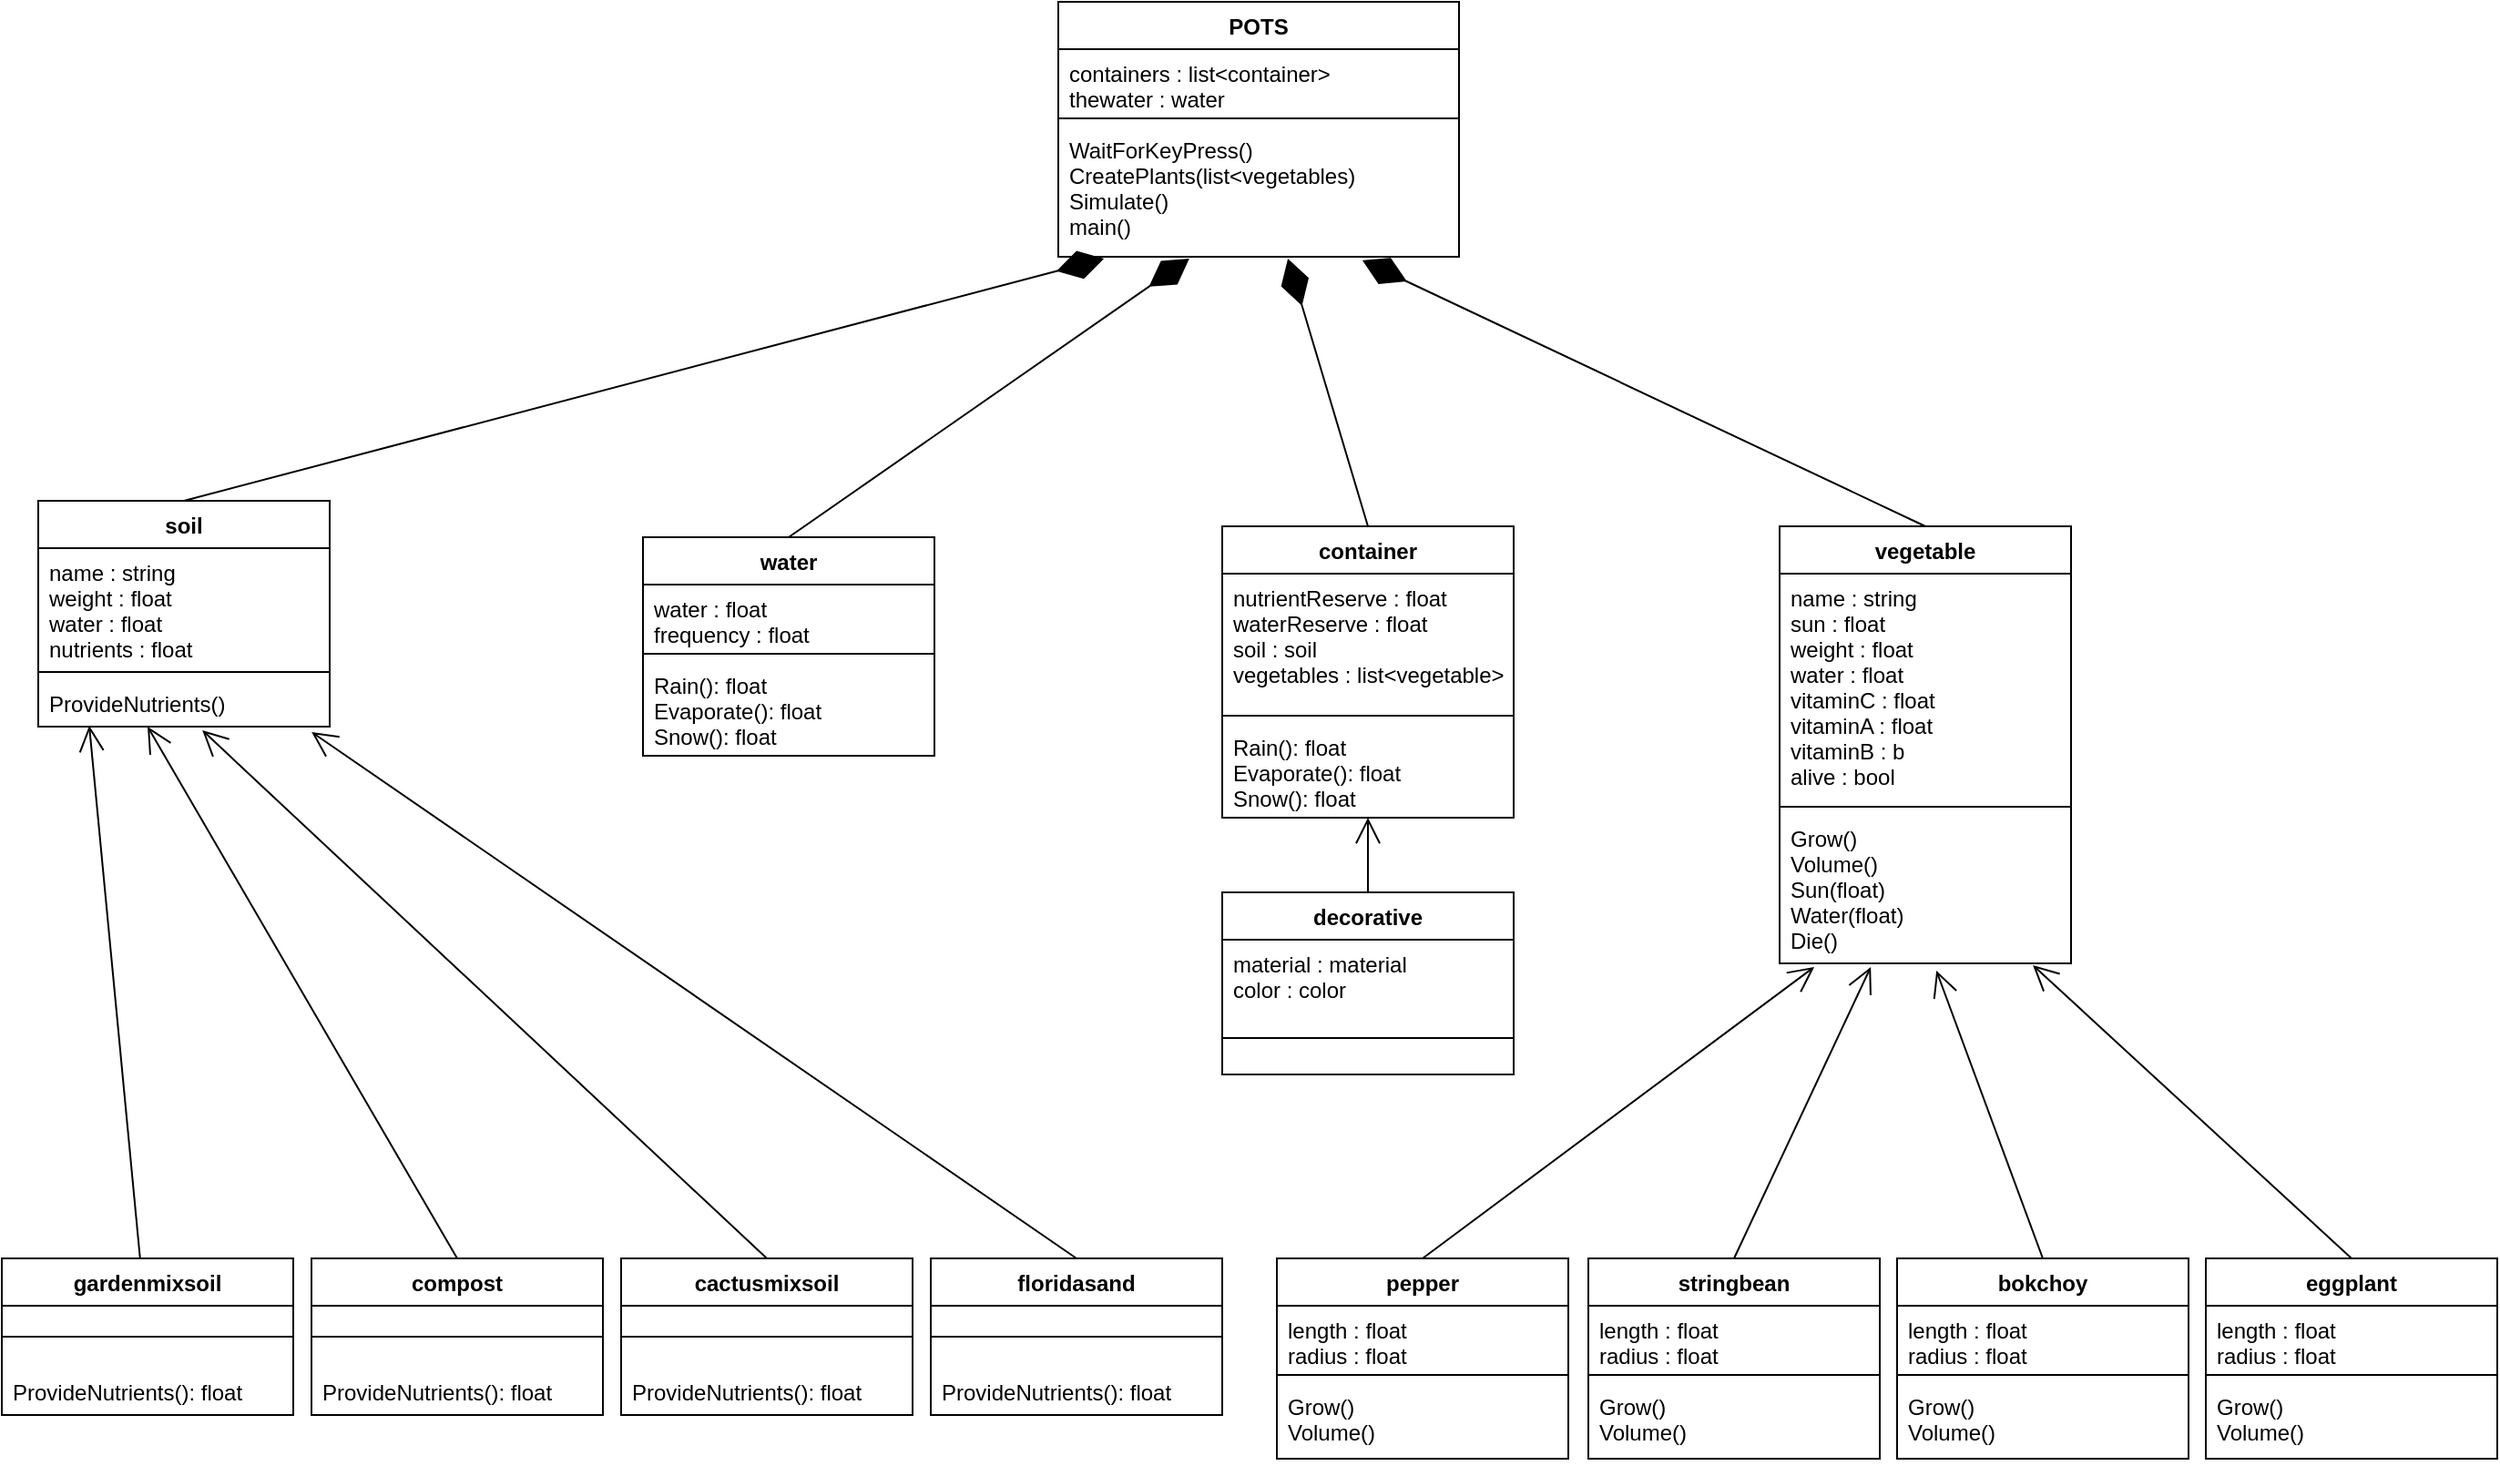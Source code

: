 <mxfile pages="1" version="11.2.8" type="device"><diagram id="ASBtPDrN3E8dSq7yWQyX" name="Page-1"><mxGraphModel dx="1408" dy="699" grid="1" gridSize="10" guides="1" tooltips="1" connect="1" arrows="1" fold="1" page="1" pageScale="1" pageWidth="1400" pageHeight="850" math="0" shadow="0"><root><mxCell id="0"/><mxCell id="1" parent="0"/><mxCell id="rYNIjWuXqo6Ut-sHmU1k-1" value="soil" style="swimlane;fontStyle=1;align=center;verticalAlign=top;childLayout=stackLayout;horizontal=1;startSize=26;horizontalStack=0;resizeParent=1;resizeParentMax=0;resizeLast=0;collapsible=1;marginBottom=0;" vertex="1" parent="1"><mxGeometry x="30" y="294" width="160" height="124" as="geometry"/></mxCell><mxCell id="rYNIjWuXqo6Ut-sHmU1k-2" value="name : string&#10;weight : float&#10;water : float&#10;nutrients : float&#10;" style="text;strokeColor=none;fillColor=none;align=left;verticalAlign=top;spacingLeft=4;spacingRight=4;overflow=hidden;rotatable=0;points=[[0,0.5],[1,0.5]];portConstraint=eastwest;" vertex="1" parent="rYNIjWuXqo6Ut-sHmU1k-1"><mxGeometry y="26" width="160" height="64" as="geometry"/></mxCell><mxCell id="rYNIjWuXqo6Ut-sHmU1k-3" value="" style="line;strokeWidth=1;fillColor=none;align=left;verticalAlign=middle;spacingTop=-1;spacingLeft=3;spacingRight=3;rotatable=0;labelPosition=right;points=[];portConstraint=eastwest;" vertex="1" parent="rYNIjWuXqo6Ut-sHmU1k-1"><mxGeometry y="90" width="160" height="8" as="geometry"/></mxCell><mxCell id="rYNIjWuXqo6Ut-sHmU1k-4" value="ProvideNutrients()" style="text;strokeColor=none;fillColor=none;align=left;verticalAlign=top;spacingLeft=4;spacingRight=4;overflow=hidden;rotatable=0;points=[[0,0.5],[1,0.5]];portConstraint=eastwest;" vertex="1" parent="rYNIjWuXqo6Ut-sHmU1k-1"><mxGeometry y="98" width="160" height="26" as="geometry"/></mxCell><mxCell id="rYNIjWuXqo6Ut-sHmU1k-5" value="vegetable" style="swimlane;fontStyle=1;align=center;verticalAlign=top;childLayout=stackLayout;horizontal=1;startSize=26;horizontalStack=0;resizeParent=1;resizeParentMax=0;resizeLast=0;collapsible=1;marginBottom=0;" vertex="1" parent="1"><mxGeometry x="986" y="308" width="160" height="240" as="geometry"/></mxCell><mxCell id="rYNIjWuXqo6Ut-sHmU1k-6" value="name : string&#10;sun : float&#10;weight : float&#10;water : float&#10;vitaminC : float&#10;vitaminA : float&#10;vitaminB : b&#10;alive : bool" style="text;strokeColor=none;fillColor=none;align=left;verticalAlign=top;spacingLeft=4;spacingRight=4;overflow=hidden;rotatable=0;points=[[0,0.5],[1,0.5]];portConstraint=eastwest;" vertex="1" parent="rYNIjWuXqo6Ut-sHmU1k-5"><mxGeometry y="26" width="160" height="124" as="geometry"/></mxCell><mxCell id="rYNIjWuXqo6Ut-sHmU1k-7" value="" style="line;strokeWidth=1;fillColor=none;align=left;verticalAlign=middle;spacingTop=-1;spacingLeft=3;spacingRight=3;rotatable=0;labelPosition=right;points=[];portConstraint=eastwest;" vertex="1" parent="rYNIjWuXqo6Ut-sHmU1k-5"><mxGeometry y="150" width="160" height="8" as="geometry"/></mxCell><mxCell id="rYNIjWuXqo6Ut-sHmU1k-8" value="Grow()&#10;Volume()&#10;Sun(float)&#10;Water(float)&#10;Die()" style="text;strokeColor=none;fillColor=none;align=left;verticalAlign=top;spacingLeft=4;spacingRight=4;overflow=hidden;rotatable=0;points=[[0,0.5],[1,0.5]];portConstraint=eastwest;" vertex="1" parent="rYNIjWuXqo6Ut-sHmU1k-5"><mxGeometry y="158" width="160" height="82" as="geometry"/></mxCell><mxCell id="rYNIjWuXqo6Ut-sHmU1k-9" value="water" style="swimlane;fontStyle=1;align=center;verticalAlign=top;childLayout=stackLayout;horizontal=1;startSize=26;horizontalStack=0;resizeParent=1;resizeParentMax=0;resizeLast=0;collapsible=1;marginBottom=0;" vertex="1" parent="1"><mxGeometry x="362" y="314" width="160" height="120" as="geometry"/></mxCell><mxCell id="rYNIjWuXqo6Ut-sHmU1k-10" value="water : float&#10;frequency : float&#10;" style="text;strokeColor=none;fillColor=none;align=left;verticalAlign=top;spacingLeft=4;spacingRight=4;overflow=hidden;rotatable=0;points=[[0,0.5],[1,0.5]];portConstraint=eastwest;" vertex="1" parent="rYNIjWuXqo6Ut-sHmU1k-9"><mxGeometry y="26" width="160" height="34" as="geometry"/></mxCell><mxCell id="rYNIjWuXqo6Ut-sHmU1k-11" value="" style="line;strokeWidth=1;fillColor=none;align=left;verticalAlign=middle;spacingTop=-1;spacingLeft=3;spacingRight=3;rotatable=0;labelPosition=right;points=[];portConstraint=eastwest;" vertex="1" parent="rYNIjWuXqo6Ut-sHmU1k-9"><mxGeometry y="60" width="160" height="8" as="geometry"/></mxCell><mxCell id="rYNIjWuXqo6Ut-sHmU1k-12" value="Rain(): float&#10;Evaporate(): float&#10;Snow(): float" style="text;strokeColor=none;fillColor=none;align=left;verticalAlign=top;spacingLeft=4;spacingRight=4;overflow=hidden;rotatable=0;points=[[0,0.5],[1,0.5]];portConstraint=eastwest;" vertex="1" parent="rYNIjWuXqo6Ut-sHmU1k-9"><mxGeometry y="68" width="160" height="52" as="geometry"/></mxCell><mxCell id="rYNIjWuXqo6Ut-sHmU1k-13" value="gardenmixsoil" style="swimlane;fontStyle=1;align=center;verticalAlign=top;childLayout=stackLayout;horizontal=1;startSize=26;horizontalStack=0;resizeParent=1;resizeParentMax=0;resizeLast=0;collapsible=1;marginBottom=0;" vertex="1" parent="1"><mxGeometry x="10" y="710" width="160" height="86" as="geometry"/></mxCell><mxCell id="rYNIjWuXqo6Ut-sHmU1k-15" value="" style="line;strokeWidth=1;fillColor=none;align=left;verticalAlign=middle;spacingTop=-1;spacingLeft=3;spacingRight=3;rotatable=0;labelPosition=right;points=[];portConstraint=eastwest;" vertex="1" parent="rYNIjWuXqo6Ut-sHmU1k-13"><mxGeometry y="26" width="160" height="34" as="geometry"/></mxCell><mxCell id="rYNIjWuXqo6Ut-sHmU1k-16" value="ProvideNutrients(): float" style="text;strokeColor=none;fillColor=none;align=left;verticalAlign=top;spacingLeft=4;spacingRight=4;overflow=hidden;rotatable=0;points=[[0,0.5],[1,0.5]];portConstraint=eastwest;" vertex="1" parent="rYNIjWuXqo6Ut-sHmU1k-13"><mxGeometry y="60" width="160" height="26" as="geometry"/></mxCell><mxCell id="rYNIjWuXqo6Ut-sHmU1k-20" value="" style="endArrow=open;endFill=1;endSize=12;html=1;entryX=0.175;entryY=0.981;entryDx=0;entryDy=0;entryPerimeter=0;" edge="1" parent="1" source="rYNIjWuXqo6Ut-sHmU1k-13" target="rYNIjWuXqo6Ut-sHmU1k-4"><mxGeometry width="160" relative="1" as="geometry"><mxPoint x="222" y="407" as="sourcePoint"/><mxPoint x="300" y="350.5" as="targetPoint"/></mxGeometry></mxCell><mxCell id="rYNIjWuXqo6Ut-sHmU1k-21" value="cactusmixsoil" style="swimlane;fontStyle=1;align=center;verticalAlign=top;childLayout=stackLayout;horizontal=1;startSize=26;horizontalStack=0;resizeParent=1;resizeParentMax=0;resizeLast=0;collapsible=1;marginBottom=0;" vertex="1" parent="1"><mxGeometry x="350" y="710" width="160" height="86" as="geometry"/></mxCell><mxCell id="rYNIjWuXqo6Ut-sHmU1k-23" value="" style="line;strokeWidth=1;fillColor=none;align=left;verticalAlign=middle;spacingTop=-1;spacingLeft=3;spacingRight=3;rotatable=0;labelPosition=right;points=[];portConstraint=eastwest;" vertex="1" parent="rYNIjWuXqo6Ut-sHmU1k-21"><mxGeometry y="26" width="160" height="34" as="geometry"/></mxCell><mxCell id="rYNIjWuXqo6Ut-sHmU1k-24" value="ProvideNutrients(): float" style="text;strokeColor=none;fillColor=none;align=left;verticalAlign=top;spacingLeft=4;spacingRight=4;overflow=hidden;rotatable=0;points=[[0,0.5],[1,0.5]];portConstraint=eastwest;" vertex="1" parent="rYNIjWuXqo6Ut-sHmU1k-21"><mxGeometry y="60" width="160" height="26" as="geometry"/></mxCell><mxCell id="rYNIjWuXqo6Ut-sHmU1k-25" value="" style="endArrow=open;endFill=1;endSize=12;html=1;exitX=0.5;exitY=0;exitDx=0;exitDy=0;entryX=0.563;entryY=1.077;entryDx=0;entryDy=0;entryPerimeter=0;" edge="1" parent="1" source="rYNIjWuXqo6Ut-sHmU1k-21" target="rYNIjWuXqo6Ut-sHmU1k-4"><mxGeometry width="160" relative="1" as="geometry"><mxPoint x="240.1" y="437" as="sourcePoint"/><mxPoint x="220" y="330" as="targetPoint"/></mxGeometry></mxCell><mxCell id="rYNIjWuXqo6Ut-sHmU1k-26" value="compost" style="swimlane;fontStyle=1;align=center;verticalAlign=top;childLayout=stackLayout;horizontal=1;startSize=26;horizontalStack=0;resizeParent=1;resizeParentMax=0;resizeLast=0;collapsible=1;marginBottom=0;" vertex="1" parent="1"><mxGeometry x="180" y="710" width="160" height="86" as="geometry"/></mxCell><mxCell id="rYNIjWuXqo6Ut-sHmU1k-28" value="" style="line;strokeWidth=1;fillColor=none;align=left;verticalAlign=middle;spacingTop=-1;spacingLeft=3;spacingRight=3;rotatable=0;labelPosition=right;points=[];portConstraint=eastwest;" vertex="1" parent="rYNIjWuXqo6Ut-sHmU1k-26"><mxGeometry y="26" width="160" height="34" as="geometry"/></mxCell><mxCell id="rYNIjWuXqo6Ut-sHmU1k-29" value="ProvideNutrients(): float" style="text;strokeColor=none;fillColor=none;align=left;verticalAlign=top;spacingLeft=4;spacingRight=4;overflow=hidden;rotatable=0;points=[[0,0.5],[1,0.5]];portConstraint=eastwest;" vertex="1" parent="rYNIjWuXqo6Ut-sHmU1k-26"><mxGeometry y="60" width="160" height="26" as="geometry"/></mxCell><mxCell id="rYNIjWuXqo6Ut-sHmU1k-30" value="" style="endArrow=open;endFill=1;endSize=12;html=1;exitX=0.5;exitY=0;exitDx=0;exitDy=0;entryX=0.375;entryY=1;entryDx=0;entryDy=0;entryPerimeter=0;" edge="1" parent="1" source="rYNIjWuXqo6Ut-sHmU1k-26" target="rYNIjWuXqo6Ut-sHmU1k-4"><mxGeometry width="160" relative="1" as="geometry"><mxPoint x="394" y="568.5" as="sourcePoint"/><mxPoint x="225" y="349" as="targetPoint"/></mxGeometry></mxCell><mxCell id="rYNIjWuXqo6Ut-sHmU1k-31" value="floridasand" style="swimlane;fontStyle=1;align=center;verticalAlign=top;childLayout=stackLayout;horizontal=1;startSize=26;horizontalStack=0;resizeParent=1;resizeParentMax=0;resizeLast=0;collapsible=1;marginBottom=0;" vertex="1" parent="1"><mxGeometry x="520" y="710" width="160" height="86" as="geometry"/></mxCell><mxCell id="rYNIjWuXqo6Ut-sHmU1k-33" value="" style="line;strokeWidth=1;fillColor=none;align=left;verticalAlign=middle;spacingTop=-1;spacingLeft=3;spacingRight=3;rotatable=0;labelPosition=right;points=[];portConstraint=eastwest;" vertex="1" parent="rYNIjWuXqo6Ut-sHmU1k-31"><mxGeometry y="26" width="160" height="34" as="geometry"/></mxCell><mxCell id="rYNIjWuXqo6Ut-sHmU1k-34" value="ProvideNutrients(): float" style="text;strokeColor=none;fillColor=none;align=left;verticalAlign=top;spacingLeft=4;spacingRight=4;overflow=hidden;rotatable=0;points=[[0,0.5],[1,0.5]];portConstraint=eastwest;" vertex="1" parent="rYNIjWuXqo6Ut-sHmU1k-31"><mxGeometry y="60" width="160" height="26" as="geometry"/></mxCell><mxCell id="rYNIjWuXqo6Ut-sHmU1k-36" value="" style="endArrow=open;endFill=1;endSize=12;html=1;exitX=0.5;exitY=0;exitDx=0;exitDy=0;entryX=0.938;entryY=1.115;entryDx=0;entryDy=0;entryPerimeter=0;" edge="1" parent="1" source="rYNIjWuXqo6Ut-sHmU1k-31" target="rYNIjWuXqo6Ut-sHmU1k-4"><mxGeometry width="160" relative="1" as="geometry"><mxPoint x="520" y="577.5" as="sourcePoint"/><mxPoint x="319.96" y="342.998" as="targetPoint"/></mxGeometry></mxCell><mxCell id="rYNIjWuXqo6Ut-sHmU1k-37" value="stringbean&#10;" style="swimlane;fontStyle=1;align=center;verticalAlign=top;childLayout=stackLayout;horizontal=1;startSize=26;horizontalStack=0;resizeParent=1;resizeParentMax=0;resizeLast=0;collapsible=1;marginBottom=0;" vertex="1" parent="1"><mxGeometry x="881" y="710" width="160" height="110" as="geometry"/></mxCell><mxCell id="rYNIjWuXqo6Ut-sHmU1k-38" value="length : float&#10;radius : float" style="text;strokeColor=none;fillColor=none;align=left;verticalAlign=top;spacingLeft=4;spacingRight=4;overflow=hidden;rotatable=0;points=[[0,0.5],[1,0.5]];portConstraint=eastwest;" vertex="1" parent="rYNIjWuXqo6Ut-sHmU1k-37"><mxGeometry y="26" width="160" height="34" as="geometry"/></mxCell><mxCell id="rYNIjWuXqo6Ut-sHmU1k-39" value="" style="line;strokeWidth=1;fillColor=none;align=left;verticalAlign=middle;spacingTop=-1;spacingLeft=3;spacingRight=3;rotatable=0;labelPosition=right;points=[];portConstraint=eastwest;" vertex="1" parent="rYNIjWuXqo6Ut-sHmU1k-37"><mxGeometry y="60" width="160" height="8" as="geometry"/></mxCell><mxCell id="rYNIjWuXqo6Ut-sHmU1k-40" value="Grow()&#10;Volume()&#10;" style="text;strokeColor=none;fillColor=none;align=left;verticalAlign=top;spacingLeft=4;spacingRight=4;overflow=hidden;rotatable=0;points=[[0,0.5],[1,0.5]];portConstraint=eastwest;" vertex="1" parent="rYNIjWuXqo6Ut-sHmU1k-37"><mxGeometry y="68" width="160" height="42" as="geometry"/></mxCell><mxCell id="rYNIjWuXqo6Ut-sHmU1k-41" value="bokchoy&#10;" style="swimlane;fontStyle=1;align=center;verticalAlign=top;childLayout=stackLayout;horizontal=1;startSize=26;horizontalStack=0;resizeParent=1;resizeParentMax=0;resizeLast=0;collapsible=1;marginBottom=0;" vertex="1" parent="1"><mxGeometry x="1050.5" y="710" width="160" height="110" as="geometry"/></mxCell><mxCell id="rYNIjWuXqo6Ut-sHmU1k-42" value="length : float&#10;radius : float" style="text;strokeColor=none;fillColor=none;align=left;verticalAlign=top;spacingLeft=4;spacingRight=4;overflow=hidden;rotatable=0;points=[[0,0.5],[1,0.5]];portConstraint=eastwest;" vertex="1" parent="rYNIjWuXqo6Ut-sHmU1k-41"><mxGeometry y="26" width="160" height="34" as="geometry"/></mxCell><mxCell id="rYNIjWuXqo6Ut-sHmU1k-43" value="" style="line;strokeWidth=1;fillColor=none;align=left;verticalAlign=middle;spacingTop=-1;spacingLeft=3;spacingRight=3;rotatable=0;labelPosition=right;points=[];portConstraint=eastwest;" vertex="1" parent="rYNIjWuXqo6Ut-sHmU1k-41"><mxGeometry y="60" width="160" height="8" as="geometry"/></mxCell><mxCell id="rYNIjWuXqo6Ut-sHmU1k-44" value="Grow()&#10;Volume()&#10;" style="text;strokeColor=none;fillColor=none;align=left;verticalAlign=top;spacingLeft=4;spacingRight=4;overflow=hidden;rotatable=0;points=[[0,0.5],[1,0.5]];portConstraint=eastwest;" vertex="1" parent="rYNIjWuXqo6Ut-sHmU1k-41"><mxGeometry y="68" width="160" height="42" as="geometry"/></mxCell><mxCell id="rYNIjWuXqo6Ut-sHmU1k-45" value="eggplant&#10;" style="swimlane;fontStyle=1;align=center;verticalAlign=top;childLayout=stackLayout;horizontal=1;startSize=26;horizontalStack=0;resizeParent=1;resizeParentMax=0;resizeLast=0;collapsible=1;marginBottom=0;" vertex="1" parent="1"><mxGeometry x="1220" y="710" width="160" height="110" as="geometry"/></mxCell><mxCell id="rYNIjWuXqo6Ut-sHmU1k-46" value="length : float&#10;radius : float" style="text;strokeColor=none;fillColor=none;align=left;verticalAlign=top;spacingLeft=4;spacingRight=4;overflow=hidden;rotatable=0;points=[[0,0.5],[1,0.5]];portConstraint=eastwest;" vertex="1" parent="rYNIjWuXqo6Ut-sHmU1k-45"><mxGeometry y="26" width="160" height="34" as="geometry"/></mxCell><mxCell id="rYNIjWuXqo6Ut-sHmU1k-47" value="" style="line;strokeWidth=1;fillColor=none;align=left;verticalAlign=middle;spacingTop=-1;spacingLeft=3;spacingRight=3;rotatable=0;labelPosition=right;points=[];portConstraint=eastwest;" vertex="1" parent="rYNIjWuXqo6Ut-sHmU1k-45"><mxGeometry y="60" width="160" height="8" as="geometry"/></mxCell><mxCell id="rYNIjWuXqo6Ut-sHmU1k-48" value="Grow()&#10;Volume()&#10;" style="text;strokeColor=none;fillColor=none;align=left;verticalAlign=top;spacingLeft=4;spacingRight=4;overflow=hidden;rotatable=0;points=[[0,0.5],[1,0.5]];portConstraint=eastwest;" vertex="1" parent="rYNIjWuXqo6Ut-sHmU1k-45"><mxGeometry y="68" width="160" height="42" as="geometry"/></mxCell><mxCell id="rYNIjWuXqo6Ut-sHmU1k-53" value="" style="endArrow=open;endFill=1;endSize=12;html=1;exitX=0.5;exitY=0;exitDx=0;exitDy=0;entryX=0.119;entryY=1.024;entryDx=0;entryDy=0;entryPerimeter=0;" edge="1" parent="1" source="rYNIjWuXqo6Ut-sHmU1k-49" target="rYNIjWuXqo6Ut-sHmU1k-8"><mxGeometry width="160" relative="1" as="geometry"><mxPoint x="260" y="280" as="sourcePoint"/><mxPoint x="490" y="300" as="targetPoint"/></mxGeometry></mxCell><mxCell id="rYNIjWuXqo6Ut-sHmU1k-54" value="" style="endArrow=open;endFill=1;endSize=12;html=1;exitX=0.5;exitY=0;exitDx=0;exitDy=0;entryX=0.313;entryY=1.024;entryDx=0;entryDy=0;entryPerimeter=0;" edge="1" parent="1" source="rYNIjWuXqo6Ut-sHmU1k-37" target="rYNIjWuXqo6Ut-sHmU1k-8"><mxGeometry width="160" relative="1" as="geometry"><mxPoint x="640" y="280" as="sourcePoint"/><mxPoint x="800" y="280" as="targetPoint"/></mxGeometry></mxCell><mxCell id="rYNIjWuXqo6Ut-sHmU1k-55" value="" style="endArrow=open;endFill=1;endSize=12;html=1;exitX=0.5;exitY=0;exitDx=0;exitDy=0;entryX=0.538;entryY=1.049;entryDx=0;entryDy=0;entryPerimeter=0;" edge="1" parent="1" source="rYNIjWuXqo6Ut-sHmU1k-41" target="rYNIjWuXqo6Ut-sHmU1k-8"><mxGeometry width="160" relative="1" as="geometry"><mxPoint x="630" y="220" as="sourcePoint"/><mxPoint x="790" y="220" as="targetPoint"/></mxGeometry></mxCell><mxCell id="rYNIjWuXqo6Ut-sHmU1k-56" value="" style="endArrow=open;endFill=1;endSize=12;html=1;exitX=0.5;exitY=0;exitDx=0;exitDy=0;entryX=0.869;entryY=1.012;entryDx=0;entryDy=0;entryPerimeter=0;" edge="1" parent="1" source="rYNIjWuXqo6Ut-sHmU1k-45" target="rYNIjWuXqo6Ut-sHmU1k-8"><mxGeometry width="160" relative="1" as="geometry"><mxPoint x="635" y="150" as="sourcePoint"/><mxPoint x="650" y="280" as="targetPoint"/></mxGeometry></mxCell><mxCell id="rYNIjWuXqo6Ut-sHmU1k-49" value="pepper" style="swimlane;fontStyle=1;align=center;verticalAlign=top;childLayout=stackLayout;horizontal=1;startSize=26;horizontalStack=0;resizeParent=1;resizeParentMax=0;resizeLast=0;collapsible=1;marginBottom=0;" vertex="1" parent="1"><mxGeometry x="710" y="710" width="160" height="110" as="geometry"/></mxCell><mxCell id="rYNIjWuXqo6Ut-sHmU1k-50" value="length : float&#10;radius : float" style="text;strokeColor=none;fillColor=none;align=left;verticalAlign=top;spacingLeft=4;spacingRight=4;overflow=hidden;rotatable=0;points=[[0,0.5],[1,0.5]];portConstraint=eastwest;" vertex="1" parent="rYNIjWuXqo6Ut-sHmU1k-49"><mxGeometry y="26" width="160" height="34" as="geometry"/></mxCell><mxCell id="rYNIjWuXqo6Ut-sHmU1k-51" value="" style="line;strokeWidth=1;fillColor=none;align=left;verticalAlign=middle;spacingTop=-1;spacingLeft=3;spacingRight=3;rotatable=0;labelPosition=right;points=[];portConstraint=eastwest;" vertex="1" parent="rYNIjWuXqo6Ut-sHmU1k-49"><mxGeometry y="60" width="160" height="8" as="geometry"/></mxCell><mxCell id="rYNIjWuXqo6Ut-sHmU1k-52" value="Grow()&#10;Volume()&#10;" style="text;strokeColor=none;fillColor=none;align=left;verticalAlign=top;spacingLeft=4;spacingRight=4;overflow=hidden;rotatable=0;points=[[0,0.5],[1,0.5]];portConstraint=eastwest;" vertex="1" parent="rYNIjWuXqo6Ut-sHmU1k-49"><mxGeometry y="68" width="160" height="42" as="geometry"/></mxCell><mxCell id="rYNIjWuXqo6Ut-sHmU1k-58" value="container" style="swimlane;fontStyle=1;align=center;verticalAlign=top;childLayout=stackLayout;horizontal=1;startSize=26;horizontalStack=0;resizeParent=1;resizeParentMax=0;resizeLast=0;collapsible=1;marginBottom=0;" vertex="1" parent="1"><mxGeometry x="680" y="308" width="160" height="160" as="geometry"/></mxCell><mxCell id="rYNIjWuXqo6Ut-sHmU1k-59" value="nutrientReserve : float&#10;waterReserve : float&#10;soil : soil&#10;vegetables : list&lt;vegetable&gt;&#10;" style="text;strokeColor=none;fillColor=none;align=left;verticalAlign=top;spacingLeft=4;spacingRight=4;overflow=hidden;rotatable=0;points=[[0,0.5],[1,0.5]];portConstraint=eastwest;" vertex="1" parent="rYNIjWuXqo6Ut-sHmU1k-58"><mxGeometry y="26" width="160" height="74" as="geometry"/></mxCell><mxCell id="rYNIjWuXqo6Ut-sHmU1k-60" value="" style="line;strokeWidth=1;fillColor=none;align=left;verticalAlign=middle;spacingTop=-1;spacingLeft=3;spacingRight=3;rotatable=0;labelPosition=right;points=[];portConstraint=eastwest;" vertex="1" parent="rYNIjWuXqo6Ut-sHmU1k-58"><mxGeometry y="100" width="160" height="8" as="geometry"/></mxCell><mxCell id="rYNIjWuXqo6Ut-sHmU1k-61" value="Rain(): float&#10;Evaporate(): float&#10;Snow(): float" style="text;strokeColor=none;fillColor=none;align=left;verticalAlign=top;spacingLeft=4;spacingRight=4;overflow=hidden;rotatable=0;points=[[0,0.5],[1,0.5]];portConstraint=eastwest;" vertex="1" parent="rYNIjWuXqo6Ut-sHmU1k-58"><mxGeometry y="108" width="160" height="52" as="geometry"/></mxCell><mxCell id="rYNIjWuXqo6Ut-sHmU1k-62" value="decorative" style="swimlane;fontStyle=1;align=center;verticalAlign=top;childLayout=stackLayout;horizontal=1;startSize=26;horizontalStack=0;resizeParent=1;resizeParentMax=0;resizeLast=0;collapsible=1;marginBottom=0;" vertex="1" parent="1"><mxGeometry x="680" y="509" width="160" height="100" as="geometry"/></mxCell><mxCell id="rYNIjWuXqo6Ut-sHmU1k-63" value="material : material&#10;color : color" style="text;strokeColor=none;fillColor=none;align=left;verticalAlign=top;spacingLeft=4;spacingRight=4;overflow=hidden;rotatable=0;points=[[0,0.5],[1,0.5]];portConstraint=eastwest;" vertex="1" parent="rYNIjWuXqo6Ut-sHmU1k-62"><mxGeometry y="26" width="160" height="34" as="geometry"/></mxCell><mxCell id="rYNIjWuXqo6Ut-sHmU1k-64" value="" style="line;strokeWidth=1;fillColor=none;align=left;verticalAlign=middle;spacingTop=-1;spacingLeft=3;spacingRight=3;rotatable=0;labelPosition=right;points=[];portConstraint=eastwest;" vertex="1" parent="rYNIjWuXqo6Ut-sHmU1k-62"><mxGeometry y="60" width="160" height="40" as="geometry"/></mxCell><mxCell id="rYNIjWuXqo6Ut-sHmU1k-66" value="" style="endArrow=open;endFill=1;endSize=12;html=1;exitX=0.5;exitY=0;exitDx=0;exitDy=0;" edge="1" parent="1" source="rYNIjWuXqo6Ut-sHmU1k-62" target="rYNIjWuXqo6Ut-sHmU1k-61"><mxGeometry width="160" relative="1" as="geometry"><mxPoint x="250" y="330" as="sourcePoint"/><mxPoint x="410" y="330" as="targetPoint"/></mxGeometry></mxCell><mxCell id="rYNIjWuXqo6Ut-sHmU1k-69" value="POTS" style="swimlane;fontStyle=1;align=center;verticalAlign=top;childLayout=stackLayout;horizontal=1;startSize=26;horizontalStack=0;resizeParent=1;resizeParentMax=0;resizeLast=0;collapsible=1;marginBottom=0;" vertex="1" parent="1"><mxGeometry x="590" y="20" width="220" height="140" as="geometry"/></mxCell><mxCell id="rYNIjWuXqo6Ut-sHmU1k-70" value="containers : list&lt;container&gt;&#10;thewater : water&#10;" style="text;strokeColor=none;fillColor=none;align=left;verticalAlign=top;spacingLeft=4;spacingRight=4;overflow=hidden;rotatable=0;points=[[0,0.5],[1,0.5]];portConstraint=eastwest;" vertex="1" parent="rYNIjWuXqo6Ut-sHmU1k-69"><mxGeometry y="26" width="220" height="34" as="geometry"/></mxCell><mxCell id="rYNIjWuXqo6Ut-sHmU1k-71" value="" style="line;strokeWidth=1;fillColor=none;align=left;verticalAlign=middle;spacingTop=-1;spacingLeft=3;spacingRight=3;rotatable=0;labelPosition=right;points=[];portConstraint=eastwest;" vertex="1" parent="rYNIjWuXqo6Ut-sHmU1k-69"><mxGeometry y="60" width="220" height="8" as="geometry"/></mxCell><mxCell id="rYNIjWuXqo6Ut-sHmU1k-72" value="WaitForKeyPress()&#10;CreatePlants(list&lt;vegetables)&#10;Simulate()&#10;main()" style="text;strokeColor=none;fillColor=none;align=left;verticalAlign=top;spacingLeft=4;spacingRight=4;overflow=hidden;rotatable=0;points=[[0,0.5],[1,0.5]];portConstraint=eastwest;" vertex="1" parent="rYNIjWuXqo6Ut-sHmU1k-69"><mxGeometry y="68" width="220" height="72" as="geometry"/></mxCell><mxCell id="rYNIjWuXqo6Ut-sHmU1k-73" value="" style="endArrow=diamondThin;endFill=1;endSize=24;html=1;exitX=0.5;exitY=0;exitDx=0;exitDy=0;entryX=0.327;entryY=1.014;entryDx=0;entryDy=0;entryPerimeter=0;" edge="1" parent="1" source="rYNIjWuXqo6Ut-sHmU1k-9" target="rYNIjWuXqo6Ut-sHmU1k-72"><mxGeometry width="160" relative="1" as="geometry"><mxPoint x="390" y="230" as="sourcePoint"/><mxPoint x="550" y="230" as="targetPoint"/></mxGeometry></mxCell><mxCell id="rYNIjWuXqo6Ut-sHmU1k-74" value="" style="endArrow=diamondThin;endFill=1;endSize=24;html=1;exitX=0.5;exitY=0;exitDx=0;exitDy=0;entryX=0.573;entryY=1.014;entryDx=0;entryDy=0;entryPerimeter=0;" edge="1" parent="1" source="rYNIjWuXqo6Ut-sHmU1k-58" target="rYNIjWuXqo6Ut-sHmU1k-72"><mxGeometry width="160" relative="1" as="geometry"><mxPoint x="690" y="250" as="sourcePoint"/><mxPoint x="850" y="250" as="targetPoint"/></mxGeometry></mxCell><mxCell id="rYNIjWuXqo6Ut-sHmU1k-75" value="" style="endArrow=diamondThin;endFill=1;endSize=24;html=1;exitX=0.5;exitY=0;exitDx=0;exitDy=0;entryX=0.114;entryY=1.014;entryDx=0;entryDy=0;entryPerimeter=0;" edge="1" parent="1" source="rYNIjWuXqo6Ut-sHmU1k-1" target="rYNIjWuXqo6Ut-sHmU1k-72"><mxGeometry width="160" relative="1" as="geometry"><mxPoint x="120" y="230" as="sourcePoint"/><mxPoint x="280" y="230" as="targetPoint"/></mxGeometry></mxCell><mxCell id="rYNIjWuXqo6Ut-sHmU1k-76" value="" style="endArrow=diamondThin;endFill=1;endSize=24;html=1;exitX=0.5;exitY=0;exitDx=0;exitDy=0;entryX=0.759;entryY=1.028;entryDx=0;entryDy=0;entryPerimeter=0;" edge="1" parent="1" source="rYNIjWuXqo6Ut-sHmU1k-5" target="rYNIjWuXqo6Ut-sHmU1k-72"><mxGeometry width="160" relative="1" as="geometry"><mxPoint x="950" y="230" as="sourcePoint"/><mxPoint x="1110" y="230" as="targetPoint"/></mxGeometry></mxCell></root></mxGraphModel></diagram></mxfile>